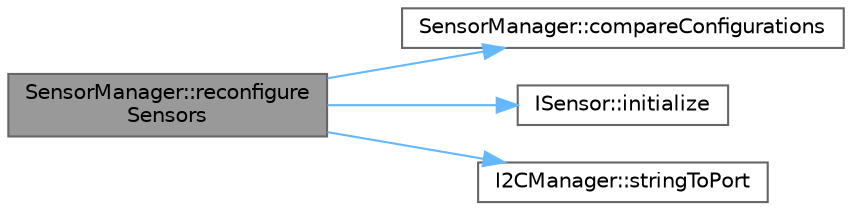 digraph "SensorManager::reconfigureSensors"
{
 // LATEX_PDF_SIZE
  bgcolor="transparent";
  edge [fontname=Helvetica,fontsize=10,labelfontname=Helvetica,labelfontsize=10];
  node [fontname=Helvetica,fontsize=10,shape=box,height=0.2,width=0.4];
  rankdir="LR";
  Node1 [id="Node000001",label="SensorManager::reconfigure\lSensors",height=0.2,width=0.4,color="gray40", fillcolor="grey60", style="filled", fontcolor="black",tooltip="Reconfigure sensors based on new configuration."];
  Node1 -> Node2 [id="edge1_Node000001_Node000002",color="steelblue1",style="solid",tooltip=" "];
  Node2 [id="Node000002",label="SensorManager::compareConfigurations",height=0.2,width=0.4,color="grey40", fillcolor="white", style="filled",URL="$class_sensor_manager.html#a74cc0d66bb4d84866d8773d2a9c901fa",tooltip="Compare old and new sensor configurations."];
  Node1 -> Node3 [id="edge2_Node000001_Node000003",color="steelblue1",style="solid",tooltip=" "];
  Node3 [id="Node000003",label="ISensor::initialize",height=0.2,width=0.4,color="grey40", fillcolor="white", style="filled",URL="$class_i_sensor.html#a3dc74c4ea04ec253eadf843e9f98d9c8",tooltip="Initialize sensor hardware."];
  Node1 -> Node4 [id="edge3_Node000001_Node000004",color="steelblue1",style="solid",tooltip=" "];
  Node4 [id="Node000004",label="I2CManager::stringToPort",height=0.2,width=0.4,color="grey40", fillcolor="white", style="filled",URL="$class_i2_c_manager.html#a25ce4fa452bb9441a46e8fc956e9c3a2",tooltip="Convert a string port name to I2CPort enum."];
}

